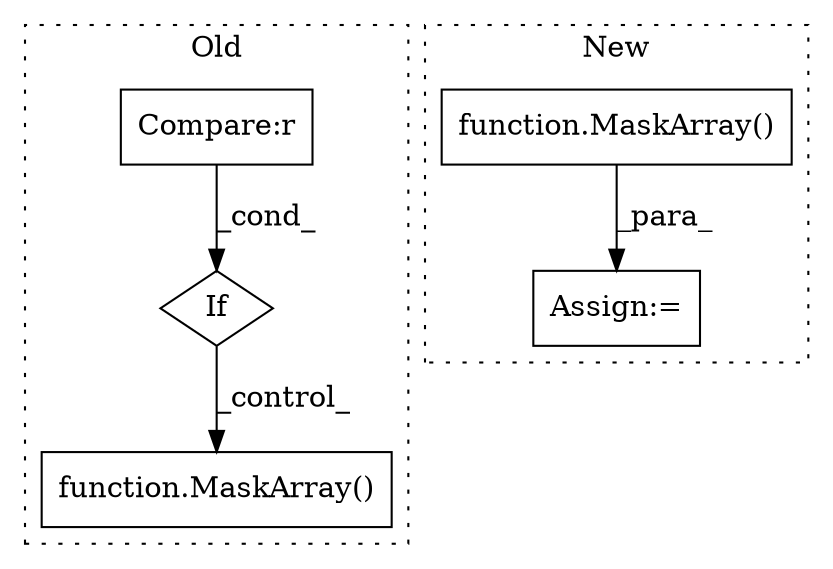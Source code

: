 digraph G {
subgraph cluster0 {
1 [label="If" a="96" s="3273" l="3" shape="diamond"];
3 [label="function.MaskArray()" a="75" s="3329,3349" l="10,1" shape="box"];
4 [label="Compare:r" a="40" s="3276" l="22" shape="box"];
label = "Old";
style="dotted";
}
subgraph cluster1 {
2 [label="function.MaskArray()" a="75" s="4063,4096" l="10,1" shape="box"];
5 [label="Assign:=" a="68" s="4060" l="3" shape="box"];
label = "New";
style="dotted";
}
1 -> 3 [label="_control_"];
2 -> 5 [label="_para_"];
4 -> 1 [label="_cond_"];
}